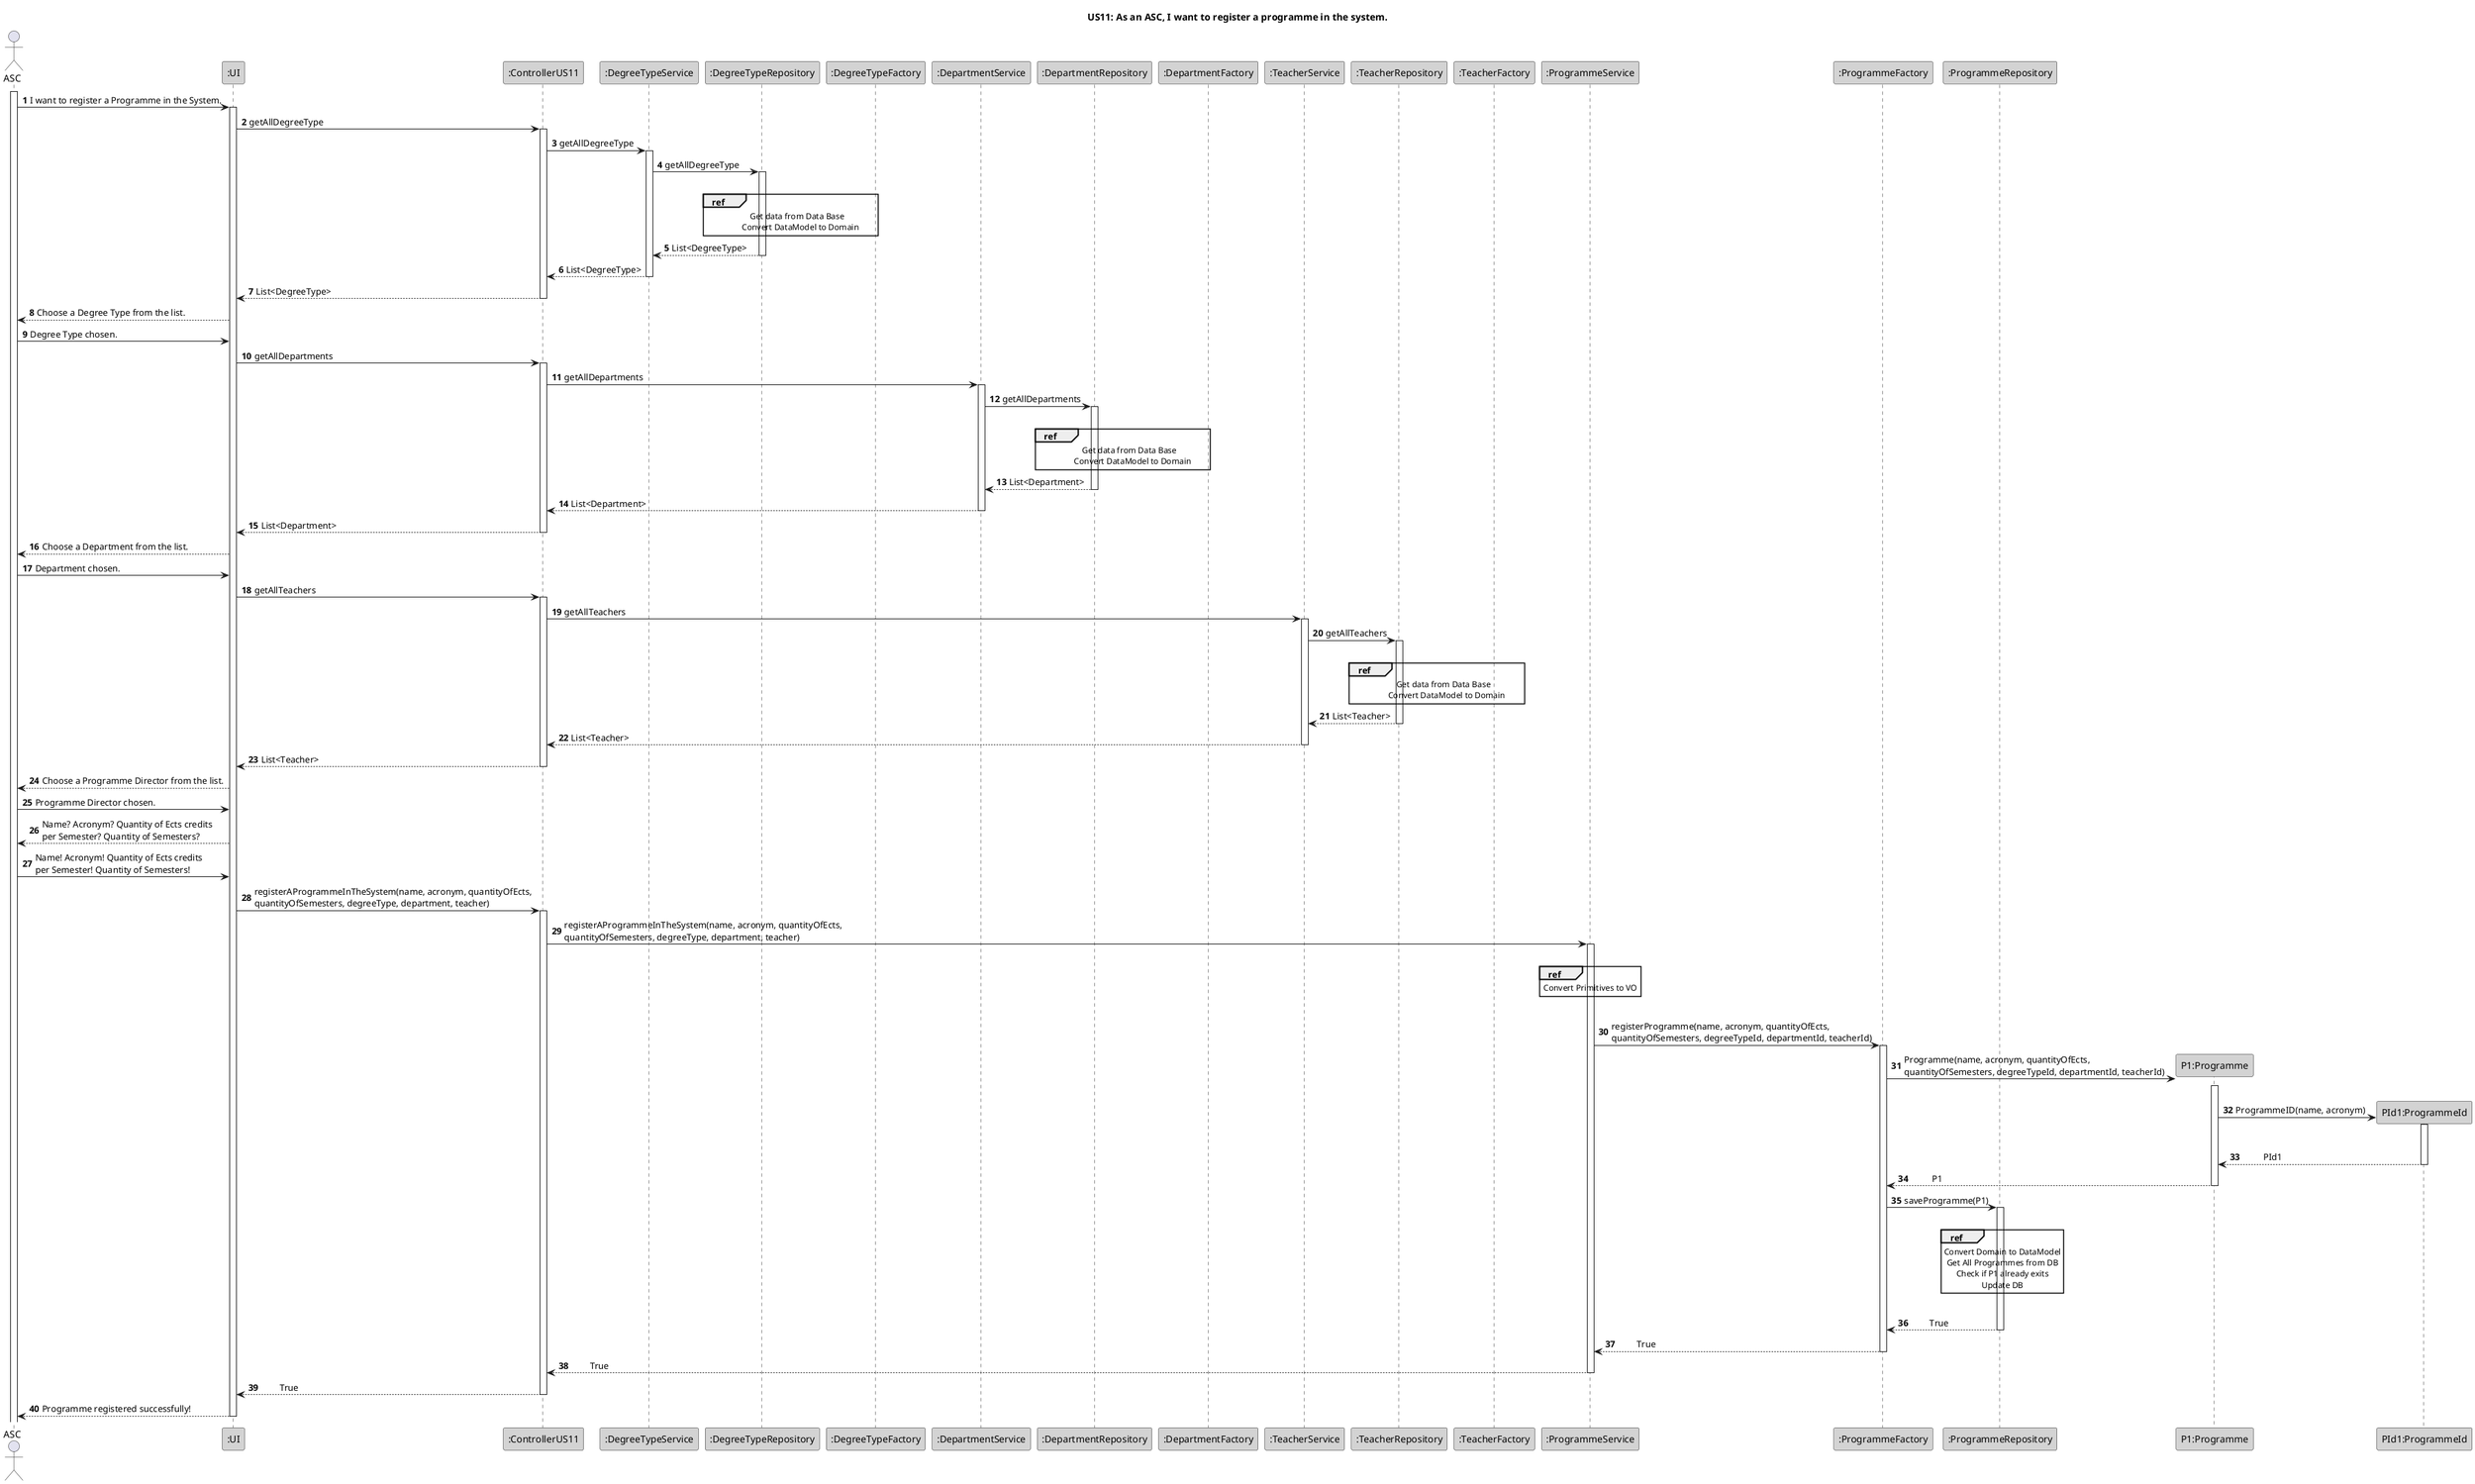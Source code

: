 @startuml
autonumber

title US11: As an ASC, I want to register a programme in the system.

actor ASC as Admin

participant ":UI" as UI #lightgrey
participant ":ControllerUS11" as C #lightgrey

participant ":DegreeTypeService" as DTS #lightgrey
participant ":DegreeTypeRepository" as DTR #lightgrey
participant ":DegreeTypeFactory" as DTF #lightgrey

participant ":DepartmentService" as DPS #lightgrey
participant ":DepartmentRepository" as DPR #lightgrey
participant ":DepartmentFactory" as DPF #lightgrey

participant ":TeacherService" as TS #lightgrey
participant ":TeacherRepository" as TR #lightgrey
participant ":TeacherFactory" as TF #lightgrey

participant ":ProgrammeService" as PS #lightgrey
participant ":ProgrammeFactory" as PF #lightgrey
participant ":ProgrammeRepository" as PR #lightgrey
participant "P1:Programme" as P #lightgrey
participant "PId1:ProgrammeId" as PID #lightgrey

activate Admin
Admin -> UI ++ : I want to register a Programme in the System.

UI -> C ++: getAllDegreeType

C -> DTS ++: getAllDegreeType

DTS -> DTR ++: getAllDegreeType

|||
ref over DTR
          Get data from Data Base
    \t \t Convert DataModel to Domain \t
end ref

DTR --> DTS --: List<DegreeType>

DTS --> C --: List<DegreeType>

C --> UI --: List<DegreeType>

UI --> Admin: Choose a Degree Type from the list.

Admin -> UI: Degree Type chosen.

UI -> C ++: getAllDepartments

C -> DPS ++: getAllDepartments

DPS -> DPR ++: getAllDepartments

|||
ref over DPR
          Get data from Data Base
    \t \t Convert DataModel to Domain \t
end ref

DPR --> DPS --: List<Department>

DPS --> C --: List<Department>

C --> UI --: List<Department>

UI --> Admin: Choose a Department from the list.

Admin -> UI: Department chosen.

UI -> C ++: getAllTeachers

C -> TS ++: getAllTeachers

TS -> TR ++: getAllTeachers

|||
ref over TR
          Get data from Data Base
    \t \t Convert DataModel to Domain \t
end ref

TR --> TS --: List<Teacher>

TS --> C --: List<Teacher>

C --> UI --: List<Teacher>

UI --> Admin: Choose a Programme Director from the list.

Admin -> UI: Programme Director chosen.

UI --> Admin: Name? Acronym? Quantity of Ects credits\nper Semester? Quantity of Semesters?

Admin -> UI: Name! Acronym! Quantity of Ects credits\nper Semester! Quantity of Semesters!

UI -> C ++: registerAProgrammeInTheSystem(name, acronym, quantityOfEcts,\nquantityOfSemesters, degreeType, department, teacher)

C -> PS ++: registerAProgrammeInTheSystem(name, acronym, quantityOfEcts,\nquantityOfSemesters, degreeType, department, teacher)

|||
ref over PS
    Convert Primitives to VO
end ref
|||

PS -> PF ++: registerProgramme(name, acronym, quantityOfEcts,\nquantityOfSemesters, degreeTypeId, departmentId, teacherId)

PF -> P **: Programme(name, acronym, quantityOfEcts,\nquantityOfSemesters, degreeTypeId, departmentId, teacherId)
activate P
|||

P -> PID **: ProgrammeID(name, acronym)
activate PID
|||
PID --> P --: \t PId1

P --> PF --: \t P1


PF -> PR ++: saveProgramme(P1)

|||
ref over PR
    Convert Domain to DataModel
    Get All Programmes from DB
    Check if P1 already exits
    Update DB
end ref
|||

PR --> PF --: \tTrue

PF --> PS --: \tTrue

PS --> C --: \tTrue

C --> UI --: \tTrue

UI --> Admin --: Programme registered successfully!

@enduml